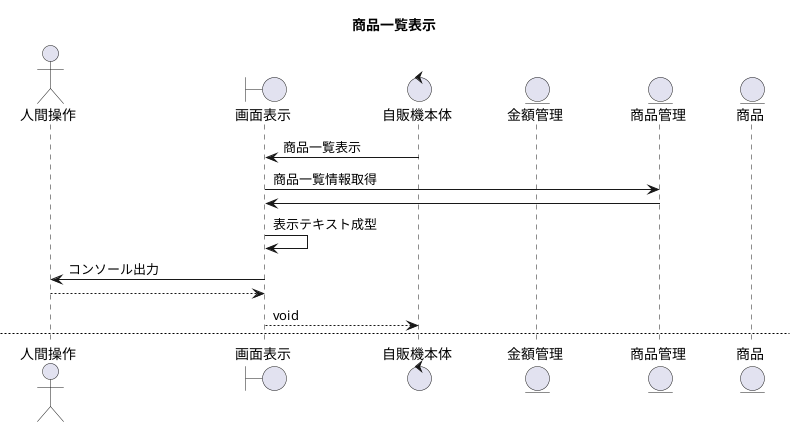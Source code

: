 @startuml

title 商品一覧表示

actor 人間操作 as man
boundary 画面表示 as disp
control 自販機本体 as machine
entity 金額管理 as coin
entity 商品管理 as itemlist
entity 商品 as item

machine -> disp : 商品一覧表示
disp -> itemlist : 商品一覧情報取得
itemlist -> disp
disp -> disp : 表示テキスト成型
disp -> man : コンソール出力
man --> disp
disp --> machine : void

newpage 操作選択画面表示

machine -> disp : 操作選択画面表示
disp -> man : 1:商品選択、2:入金、0:やめる
man -> disp : 選択結果
disp -> disp : 選択結果のENUM化
disp -> machine : 選択結果(ENUM)

newpage メイン処理

loop 処理終了が選択されるまで

machine -> machine : 商品一覧表示
machine -> machine : 操作選択画面表示
alt 商品選択の場合
machine -> machine : 商品選択機能
else 入金の場合
machine -> machine : 入金機能
else やめる場合
machine -> machine : 処理終了
end

end

newpage 入金機能

machine -> disp : 金額入力要求画面表示
disp -> man : 「金額を入力してください」
man -> disp
disp -> disp : 数値変換
disp -> machine : 入金額
machine -> coin : 入金処理
coin --> machine
machine -> coin : 合計金額取得
coin -> machine : 合計金額
machine -> disp : 合計金額表示
disp -> man : 現在の入金額表示
man --> disp
disp --> machine

newpage 商品選択機能

machine -> disp : 商品選択要求画面表示
disp -> man : 選択要求 0:やめる、1～商品番号
man -> disp : 選択結果
disp -> machine : 選択結果
machine -> itemlist : 商品要求
itemlist -> itemlist : 存在チェック

alt 該当商品なし
itemlist -> machine : 該当なし例外
else 該当あり
itemlist -> coin : 入金額判定(金額)
coin -> coin : 合計金額取得
coin -> itemlist : 判定結果

alt 残不足
itemlist -> machine : 残不足例外
else 残額十分
itemlist -> machine : 選択商品
end

end

newpage 商品開封確認

machine -> disp : 開封確認画面表示
disp -> man : 開封確認
man -> disp
disp -> machine : 選択結果

alt 開封する
machine -> item : 開封メッセージ取得
item -> machine : メッセージ
machine -> disp : 開封メッセージ表示
disp -> man
man --> disp
disp --> machine

else 開封しない
machine -> machine : なにもしない
end


@enduml
